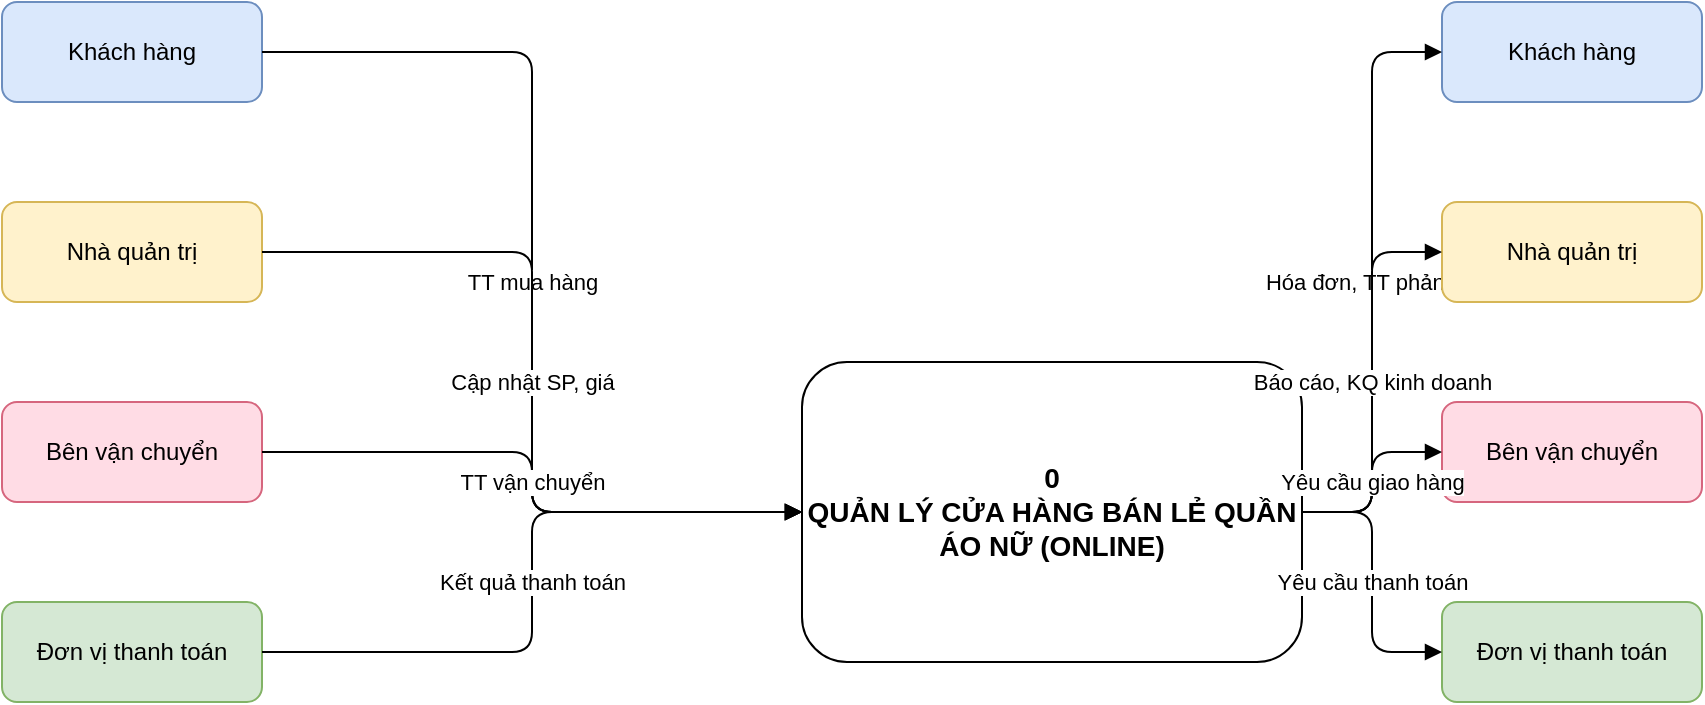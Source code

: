 <?xml version="1.0" encoding="UTF-8"?>
<mxfile version="15.8.7" type="device">
  <diagram id="DFD_Muc0_Style" name="DFD Muc 0 - Style Quan Ly Dien">
    <mxGraphModel dx="1400" dy="1000" grid="1" gridSize="10" guides="1" tooltips="1" connect="1" arrows="1" fold="1"
                  page="1" pageScale="1" pageWidth="1275" pageHeight="1650" background="#FFFFFF" math="0" shadow="0">
      <root>
        <mxCell id="0"/>
        <mxCell id="1" parent="0"/>

        <!-- TIẾN TRÌNH CHÍNH Ở GIỮA -->
        <mxCell id="Process0" value="0&#xa;QUẢN LÝ CỬA HÀNG BÁN LẺ QUẦN ÁO NỮ (ONLINE)"
                style="shape=rectangle;rounded=1;whiteSpace=wrap;html=1;align=center;verticalAlign=middle;fontSize=14;fontStyle=1;strokeColor=#000000;fillColor=#ffffff;"
                vertex="1" parent="1">
          <mxGeometry x="500" y="300" width="250" height="150" as="geometry"/>
        </mxCell>

        <!-- =============== TÁC NHÂN BÊN TRÁI (INPUT) =============== -->
        
        <!-- Khách hàng (trái) -->
        <mxCell id="E1L" value="Khách hàng" 
                style="shape=rectangle;rounded=1;whiteSpace=wrap;html=1;fillColor=#dae8fc;strokeColor=#6c8ebf;fontSize=12;align=center;"
                vertex="1" parent="1">
          <mxGeometry x="100" y="120" width="130" height="50" as="geometry"/>
        </mxCell>
        <!-- Luồng: TT mua hàng (E1L -> Process0) -->
        <mxCell id="Flow1" value="TT mua hàng" 
                style="edgeStyle=elbowEdgeStyle;rounded=1;orthogonalLoop=1;jettySize=auto;html=1;strokeWidth=1;endArrow=block;fontSize=11;"
                edge="1" parent="1" source="E1L" target="Process0">
          <mxGeometry relative="1" as="geometry"/>
        </mxCell>

        <!-- Nhà quản trị (trái) -->
        <mxCell id="E2L" value="Nhà quản trị" 
                style="shape=rectangle;rounded=1;whiteSpace=wrap;html=1;fillColor=#fff2cc;strokeColor=#d6b656;fontSize=12;align=center;"
                vertex="1" parent="1">
          <mxGeometry x="100" y="220" width="130" height="50" as="geometry"/>
        </mxCell>
        <!-- Luồng: Cập nhật SP, giá (E2L -> Process0) -->
        <mxCell id="Flow2" value="Cập nhật SP, giá"
                style="edgeStyle=elbowEdgeStyle;rounded=1;orthogonalLoop=1;jettySize=auto;html=1;strokeWidth=1;endArrow=block;fontSize=11;"
                edge="1" parent="1" source="E2L" target="Process0">
          <mxGeometry relative="1" as="geometry"/>
        </mxCell>

        <!-- Bên vận chuyển (trái) -->
        <mxCell id="E3L" value="Bên vận chuyển"
                style="shape=rectangle;rounded=1;whiteSpace=wrap;html=1;fillColor=#ffdce5;strokeColor=#d6667e;fontSize=12;align=center;"
                vertex="1" parent="1">
          <mxGeometry x="100" y="320" width="130" height="50" as="geometry"/>
        </mxCell>
        <!-- Luồng: TT vận chuyển (E3L -> Process0) -->
        <mxCell id="Flow3" value="TT vận chuyển"
                style="edgeStyle=elbowEdgeStyle;rounded=1;orthogonalLoop=1;jettySize=auto;html=1;strokeWidth=1;endArrow=block;fontSize=11;"
                edge="1" parent="1" source="E3L" target="Process0">
          <mxGeometry relative="1" as="geometry"/>
        </mxCell>

        <!-- Đơn vị thanh toán (trái) -->
        <mxCell id="E4L" value="Đơn vị thanh toán"
                style="shape=rectangle;rounded=1;whiteSpace=wrap;html=1;fillColor=#d5e8d4;strokeColor=#82b366;fontSize=12;align=center;"
                vertex="1" parent="1">
          <mxGeometry x="100" y="420" width="130" height="50" as="geometry"/>
        </mxCell>
        <!-- Luồng: Kết quả thanh toán (E4L -> Process0) -->
        <mxCell id="Flow4" value="Kết quả thanh toán"
                style="edgeStyle=elbowEdgeStyle;rounded=1;orthogonalLoop=1;jettySize=auto;html=1;strokeWidth=1;endArrow=block;fontSize=11;"
                edge="1" parent="1" source="E4L" target="Process0">
          <mxGeometry relative="1" as="geometry"/>
        </mxCell>

        <!-- =============== TÁC NHÂN BÊN PHẢI (OUTPUT) =============== -->
        
        <!-- Khách hàng (phải) -->
        <mxCell id="E1R" value="Khách hàng" 
                style="shape=rectangle;rounded=1;whiteSpace=wrap;html=1;fillColor=#dae8fc;strokeColor=#6c8ebf;fontSize=12;align=center;"
                vertex="1" parent="1">
          <mxGeometry x="820" y="120" width="130" height="50" as="geometry"/>
        </mxCell>
        <!-- Luồng: Hóa đơn, TT phản hồi (Process0 -> E1R) -->
        <mxCell id="Flow5" value="Hóa đơn, TT phản hồi"
                style="edgeStyle=elbowEdgeStyle;rounded=1;orthogonalLoop=1;jettySize=auto;html=1;strokeWidth=1;endArrow=block;fontSize=11;"
                edge="1" parent="1" source="Process0" target="E1R">
          <mxGeometry relative="1" as="geometry"/>
        </mxCell>

        <!-- Nhà quản trị (phải) -->
        <mxCell id="E2R" value="Nhà quản trị"
                style="shape=rectangle;rounded=1;whiteSpace=wrap;html=1;fillColor=#fff2cc;strokeColor=#d6b656;fontSize=12;align=center;"
                vertex="1" parent="1">
          <mxGeometry x="820" y="220" width="130" height="50" as="geometry"/>
        </mxCell>
        <!-- Luồng: Báo cáo, KQ kinh doanh (Process0 -> E2R) -->
        <mxCell id="Flow6" value="Báo cáo, KQ kinh doanh"
                style="edgeStyle=elbowEdgeStyle;rounded=1;orthogonalLoop=1;jettySize=auto;html=1;strokeWidth=1;endArrow=block;fontSize=11;"
                edge="1" parent="1" source="Process0" target="E2R">
          <mxGeometry relative="1" as="geometry"/>
        </mxCell>

        <!-- Bên vận chuyển (phải) -->
        <mxCell id="E3R" value="Bên vận chuyển"
                style="shape=rectangle;rounded=1;whiteSpace=wrap;html=1;fillColor=#ffdce5;strokeColor=#d6667e;fontSize=12;align=center;"
                vertex="1" parent="1">
          <mxGeometry x="820" y="320" width="130" height="50" as="geometry"/>
        </mxCell>
        <!-- Luồng: Yêu cầu giao hàng (Process0 -> E3R) -->
        <mxCell id="Flow7" value="Yêu cầu giao hàng"
                style="edgeStyle=elbowEdgeStyle;rounded=1;orthogonalLoop=1;jettySize=auto;html=1;strokeWidth=1;endArrow=block;fontSize=11;"
                edge="1" parent="1" source="Process0" target="E3R">
          <mxGeometry relative="1" as="geometry"/>
        </mxCell>

        <!-- Đơn vị thanh toán (phải) -->
        <mxCell id="E4R" value="Đơn vị thanh toán"
                style="shape=rectangle;rounded=1;whiteSpace=wrap;html=1;fillColor=#d5e8d4;strokeColor=#82b366;fontSize=12;align=center;"
                vertex="1" parent="1">
          <mxGeometry x="820" y="420" width="130" height="50" as="geometry"/>
        </mxCell>
        <!-- Luồng: Yêu cầu thanh toán (Process0 -> E4R) -->
        <mxCell id="Flow8" value="Yêu cầu thanh toán"
                style="edgeStyle=elbowEdgeStyle;rounded=1;orthogonalLoop=1;jettySize=auto;html=1;strokeWidth=1;endArrow=block;fontSize=11;"
                edge="1" parent="1" source="Process0" target="E4R">
          <mxGeometry relative="1" as="geometry"/>
        </mxCell>

      </root>
    </mxGraphModel>
  </diagram>
</mxfile>
